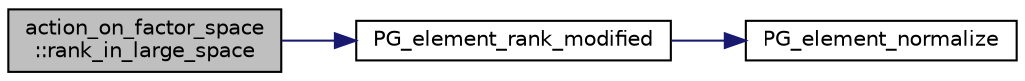 digraph "action_on_factor_space::rank_in_large_space"
{
  edge [fontname="Helvetica",fontsize="10",labelfontname="Helvetica",labelfontsize="10"];
  node [fontname="Helvetica",fontsize="10",shape=record];
  rankdir="LR";
  Node1830 [label="action_on_factor_space\l::rank_in_large_space",height=0.2,width=0.4,color="black", fillcolor="grey75", style="filled", fontcolor="black"];
  Node1830 -> Node1831 [color="midnightblue",fontsize="10",style="solid",fontname="Helvetica"];
  Node1831 [label="PG_element_rank_modified",height=0.2,width=0.4,color="black", fillcolor="white", style="filled",URL="$d4/d67/geometry_8h.html#a9cd1a8bf5b88a038e33862f6c2c3dd36"];
  Node1831 -> Node1832 [color="midnightblue",fontsize="10",style="solid",fontname="Helvetica"];
  Node1832 [label="PG_element_normalize",height=0.2,width=0.4,color="black", fillcolor="white", style="filled",URL="$df/de4/projective_8_c.html#a5a4c3c1158bad6bab0d786c616bd0996"];
}
